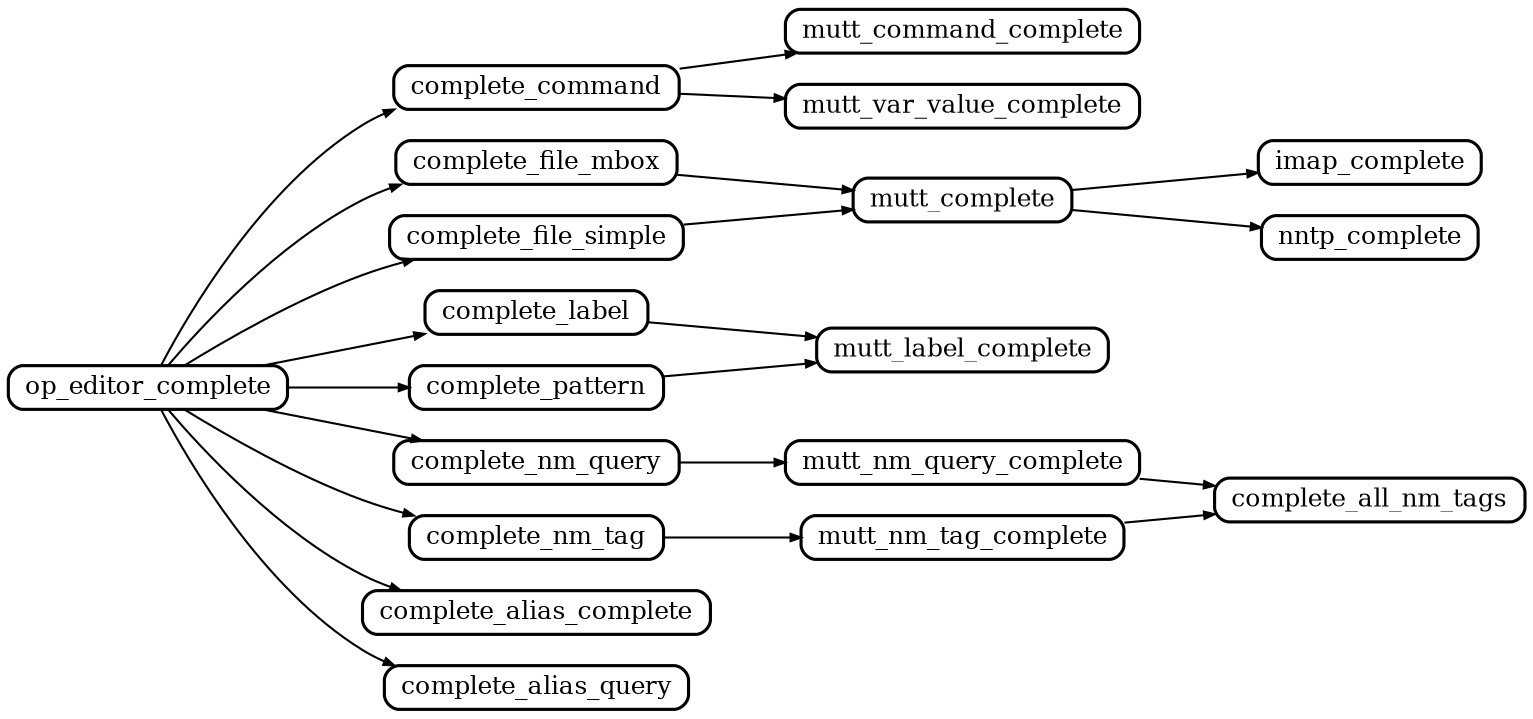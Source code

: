 digraph callgraph {
	// 2023-06-21 op_editor_complete()
	graph [
		rankdir="LR"
		nodesep="0.2"
		ranksep="0.5"
		compound="true"
	]

	node [
		shape="Mrecord"
		fontsize="12"
		fillcolor="#ffffff"
		style="filled"
		height="0.2"
		penwidth="1.5"
		color="black"
	]

	edge [
		penwidth="1.0"
		arrowsize="0.5"
	]

	complete_command       -> mutt_command_complete
	complete_command       -> mutt_var_value_complete
	complete_file_mbox     -> mutt_complete
	complete_file_simple   -> mutt_complete
	complete_label         -> mutt_label_complete
	complete_nm_query      -> mutt_nm_query_complete
	complete_nm_tag        -> mutt_nm_tag_complete
	complete_pattern       -> mutt_label_complete
	mutt_complete          -> imap_complete
	mutt_complete          -> nntp_complete
	mutt_nm_query_complete -> complete_all_nm_tags
	mutt_nm_tag_complete   -> complete_all_nm_tags
	op_editor_complete     -> complete_alias_complete
	op_editor_complete     -> complete_alias_query
	op_editor_complete     -> complete_command
	op_editor_complete     -> complete_file_mbox
	op_editor_complete     -> complete_file_simple
	op_editor_complete     -> complete_label
	op_editor_complete     -> complete_nm_query
	op_editor_complete     -> complete_nm_tag
	op_editor_complete     -> complete_pattern

}
